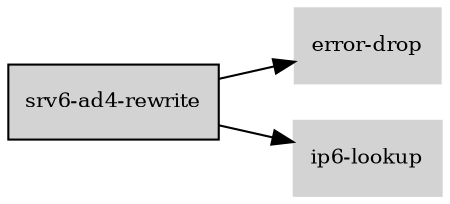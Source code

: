 digraph "srv6_ad4_rewrite_subgraph" {
  rankdir=LR;
  node [shape=box, style=filled, fontsize=10, color=lightgray, fontcolor=black, fillcolor=lightgray];
  "srv6-ad4-rewrite" [color=black, fontcolor=black, fillcolor=lightgray];
  edge [fontsize=8];
  "srv6-ad4-rewrite" -> "error-drop";
  "srv6-ad4-rewrite" -> "ip6-lookup";
}
